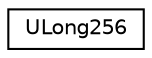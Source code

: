 digraph "Graphical Class Hierarchy"
{
 // LATEX_PDF_SIZE
  edge [fontname="Helvetica",fontsize="10",labelfontname="Helvetica",labelfontsize="10"];
  node [fontname="Helvetica",fontsize="10",shape=record];
  rankdir="LR";
  Node0 [label="ULong256",height=0.2,width=0.4,color="black", fillcolor="white", style="filled",URL="$class_u_long256.html",tooltip="An AVX2 256bit SIMD intrinsics wrapper."];
}
